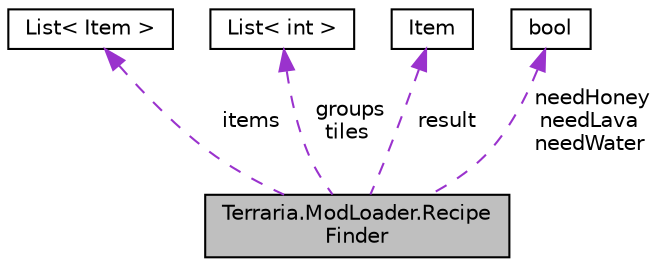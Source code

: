 digraph "Terraria.ModLoader.RecipeFinder"
{
 // LATEX_PDF_SIZE
  edge [fontname="Helvetica",fontsize="10",labelfontname="Helvetica",labelfontsize="10"];
  node [fontname="Helvetica",fontsize="10",shape=record];
  Node1 [label="Terraria.ModLoader.Recipe\lFinder",height=0.2,width=0.4,color="black", fillcolor="grey75", style="filled", fontcolor="black",tooltip="This class will search through all existing recipes for you based on criteria that you give it...."];
  Node2 -> Node1 [dir="back",color="darkorchid3",fontsize="10",style="dashed",label=" items" ,fontname="Helvetica"];
  Node2 [label="List\< Item \>",height=0.2,width=0.4,color="black", fillcolor="white", style="filled",tooltip=" "];
  Node3 -> Node1 [dir="back",color="darkorchid3",fontsize="10",style="dashed",label=" groups\ntiles" ,fontname="Helvetica"];
  Node3 [label="List\< int \>",height=0.2,width=0.4,color="black", fillcolor="white", style="filled",tooltip=" "];
  Node4 -> Node1 [dir="back",color="darkorchid3",fontsize="10",style="dashed",label=" result" ,fontname="Helvetica"];
  Node4 [label="Item",height=0.2,width=0.4,color="black", fillcolor="white", style="filled",tooltip=" "];
  Node5 -> Node1 [dir="back",color="darkorchid3",fontsize="10",style="dashed",label=" needHoney\nneedLava\nneedWater" ,fontname="Helvetica"];
  Node5 [label="bool",height=0.2,width=0.4,color="black", fillcolor="white", style="filled",tooltip=" "];
}
